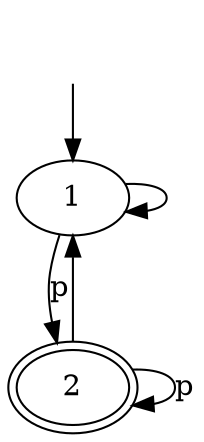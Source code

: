 
digraph {
  "" [style="invis"]
  2 [peripheries=2]

  "" -> 1
  1 -> 1
  1 -> 2 [label="p"]
  2 -> 2 [label="p"]
  2 -> 1
}
